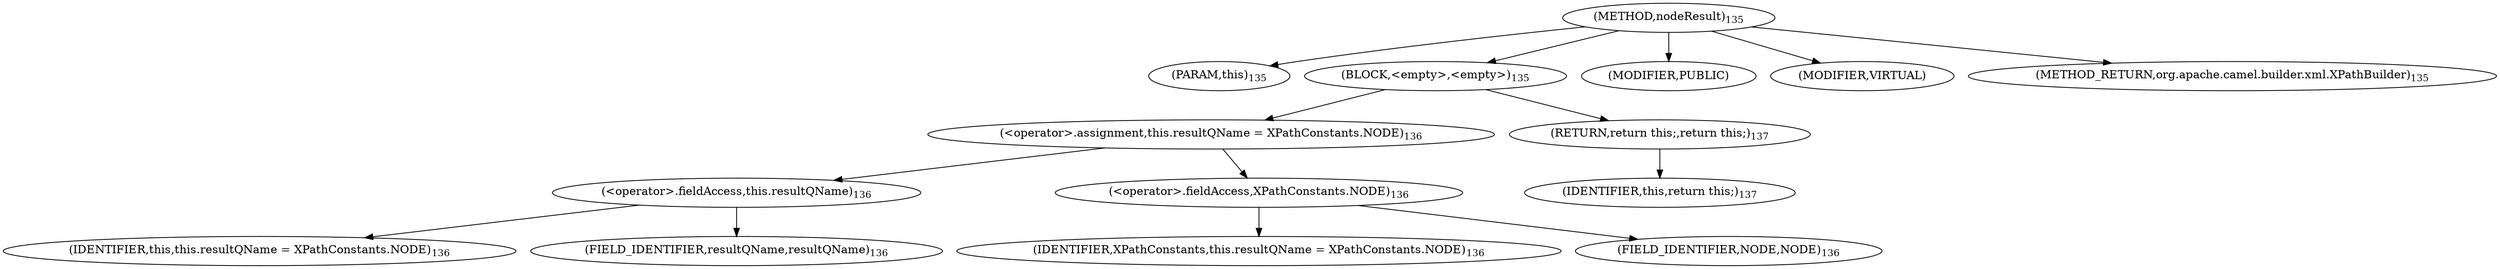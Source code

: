 digraph "nodeResult" {  
"346" [label = <(METHOD,nodeResult)<SUB>135</SUB>> ]
"17" [label = <(PARAM,this)<SUB>135</SUB>> ]
"347" [label = <(BLOCK,&lt;empty&gt;,&lt;empty&gt;)<SUB>135</SUB>> ]
"348" [label = <(&lt;operator&gt;.assignment,this.resultQName = XPathConstants.NODE)<SUB>136</SUB>> ]
"349" [label = <(&lt;operator&gt;.fieldAccess,this.resultQName)<SUB>136</SUB>> ]
"350" [label = <(IDENTIFIER,this,this.resultQName = XPathConstants.NODE)<SUB>136</SUB>> ]
"351" [label = <(FIELD_IDENTIFIER,resultQName,resultQName)<SUB>136</SUB>> ]
"352" [label = <(&lt;operator&gt;.fieldAccess,XPathConstants.NODE)<SUB>136</SUB>> ]
"353" [label = <(IDENTIFIER,XPathConstants,this.resultQName = XPathConstants.NODE)<SUB>136</SUB>> ]
"354" [label = <(FIELD_IDENTIFIER,NODE,NODE)<SUB>136</SUB>> ]
"355" [label = <(RETURN,return this;,return this;)<SUB>137</SUB>> ]
"16" [label = <(IDENTIFIER,this,return this;)<SUB>137</SUB>> ]
"356" [label = <(MODIFIER,PUBLIC)> ]
"357" [label = <(MODIFIER,VIRTUAL)> ]
"358" [label = <(METHOD_RETURN,org.apache.camel.builder.xml.XPathBuilder)<SUB>135</SUB>> ]
  "346" -> "17" 
  "346" -> "347" 
  "346" -> "356" 
  "346" -> "357" 
  "346" -> "358" 
  "347" -> "348" 
  "347" -> "355" 
  "348" -> "349" 
  "348" -> "352" 
  "349" -> "350" 
  "349" -> "351" 
  "352" -> "353" 
  "352" -> "354" 
  "355" -> "16" 
}
